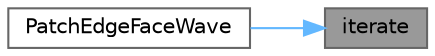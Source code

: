 digraph "iterate"
{
 // LATEX_PDF_SIZE
  bgcolor="transparent";
  edge [fontname=Helvetica,fontsize=10,labelfontname=Helvetica,labelfontsize=10];
  node [fontname=Helvetica,fontsize=10,shape=box,height=0.2,width=0.4];
  rankdir="RL";
  Node1 [id="Node000001",label="iterate",height=0.2,width=0.4,color="gray40", fillcolor="grey60", style="filled", fontcolor="black",tooltip=" "];
  Node1 -> Node2 [id="edge1_Node000001_Node000002",dir="back",color="steelblue1",style="solid",tooltip=" "];
  Node2 [id="Node000002",label="PatchEdgeFaceWave",height=0.2,width=0.4,color="grey40", fillcolor="white", style="filled",URL="$classFoam_1_1PatchEdgeFaceWave.html#a6a2d6cda74c2d7780b3d2f09b7640196",tooltip=" "];
}
